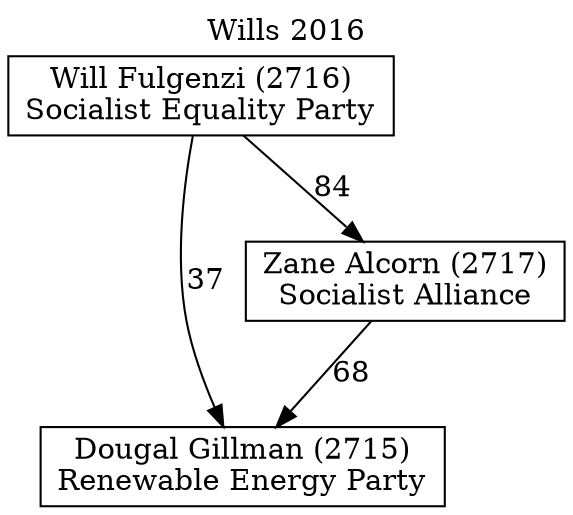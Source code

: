 // House preference flow
digraph "Dougal Gillman (2715)_Wills_2016" {
	graph [label="Wills 2016" labelloc=t mclimit=10]
	node [shape=box]
	"Dougal Gillman (2715)" [label="Dougal Gillman (2715)
Renewable Energy Party"]
	"Zane Alcorn (2717)" [label="Zane Alcorn (2717)
Socialist Alliance"]
	"Will Fulgenzi (2716)" [label="Will Fulgenzi (2716)
Socialist Equality Party"]
	"Zane Alcorn (2717)" -> "Dougal Gillman (2715)" [label=68]
	"Will Fulgenzi (2716)" -> "Zane Alcorn (2717)" [label=84]
	"Will Fulgenzi (2716)" -> "Dougal Gillman (2715)" [label=37]
}
